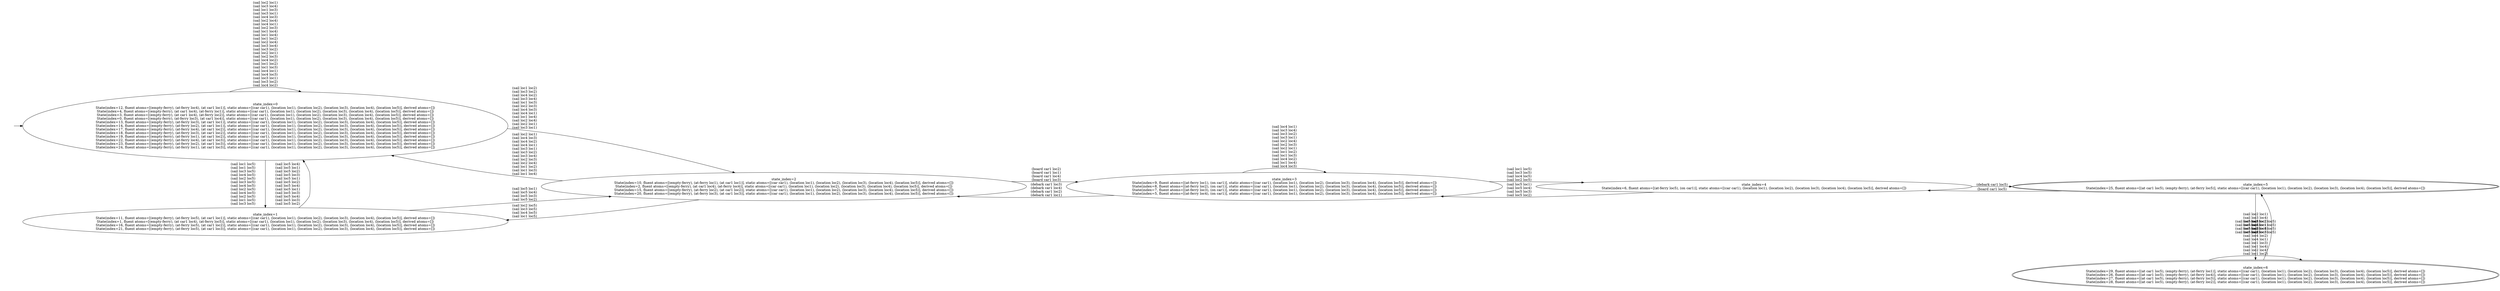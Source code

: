 digraph {
rankdir="LR"
s0[label="state_index=0
State(index=12, fluent atoms=[(empty-ferry), (at-ferry loc4), (at car1 loc1)], static atoms=[(car car1), (location loc1), (location loc2), (location loc3), (location loc4), (location loc5)], derived atoms=[])
State(index=4, fluent atoms=[(empty-ferry), (at car1 loc4), (at-ferry loc1)], static atoms=[(car car1), (location loc1), (location loc2), (location loc3), (location loc4), (location loc5)], derived atoms=[])
State(index=3, fluent atoms=[(empty-ferry), (at car1 loc4), (at-ferry loc2)], static atoms=[(car car1), (location loc1), (location loc2), (location loc3), (location loc4), (location loc5)], derived atoms=[])
State(index=0, fluent atoms=[(empty-ferry), (at-ferry loc3), (at car1 loc4)], static atoms=[(car car1), (location loc1), (location loc2), (location loc3), (location loc4), (location loc5)], derived atoms=[])
State(index=13, fluent atoms=[(empty-ferry), (at-ferry loc3), (at car1 loc1)], static atoms=[(car car1), (location loc1), (location loc2), (location loc3), (location loc4), (location loc5)], derived atoms=[])
State(index=14, fluent atoms=[(empty-ferry), (at-ferry loc2), (at car1 loc1)], static atoms=[(car car1), (location loc1), (location loc2), (location loc3), (location loc4), (location loc5)], derived atoms=[])
State(index=17, fluent atoms=[(empty-ferry), (at-ferry loc4), (at car1 loc2)], static atoms=[(car car1), (location loc1), (location loc2), (location loc3), (location loc4), (location loc5)], derived atoms=[])
State(index=18, fluent atoms=[(empty-ferry), (at-ferry loc3), (at car1 loc2)], static atoms=[(car car1), (location loc1), (location loc2), (location loc3), (location loc4), (location loc5)], derived atoms=[])
State(index=19, fluent atoms=[(empty-ferry), (at-ferry loc1), (at car1 loc2)], static atoms=[(car car1), (location loc1), (location loc2), (location loc3), (location loc4), (location loc5)], derived atoms=[])
State(index=22, fluent atoms=[(empty-ferry), (at-ferry loc4), (at car1 loc3)], static atoms=[(car car1), (location loc1), (location loc2), (location loc3), (location loc4), (location loc5)], derived atoms=[])
State(index=23, fluent atoms=[(empty-ferry), (at-ferry loc2), (at car1 loc3)], static atoms=[(car car1), (location loc1), (location loc2), (location loc3), (location loc4), (location loc5)], derived atoms=[])
State(index=24, fluent atoms=[(empty-ferry), (at-ferry loc1), (at car1 loc3)], static atoms=[(car car1), (location loc1), (location loc2), (location loc3), (location loc4), (location loc5)], derived atoms=[])
"]
s1[label="state_index=1
State(index=11, fluent atoms=[(empty-ferry), (at-ferry loc5), (at car1 loc1)], static atoms=[(car car1), (location loc1), (location loc2), (location loc3), (location loc4), (location loc5)], derived atoms=[])
State(index=1, fluent atoms=[(empty-ferry), (at car1 loc4), (at-ferry loc5)], static atoms=[(car car1), (location loc1), (location loc2), (location loc3), (location loc4), (location loc5)], derived atoms=[])
State(index=16, fluent atoms=[(empty-ferry), (at-ferry loc5), (at car1 loc2)], static atoms=[(car car1), (location loc1), (location loc2), (location loc3), (location loc4), (location loc5)], derived atoms=[])
State(index=21, fluent atoms=[(empty-ferry), (at-ferry loc5), (at car1 loc3)], static atoms=[(car car1), (location loc1), (location loc2), (location loc3), (location loc4), (location loc5)], derived atoms=[])
"]
s2[label="state_index=2
State(index=10, fluent atoms=[(empty-ferry), (at-ferry loc1), (at car1 loc1)], static atoms=[(car car1), (location loc1), (location loc2), (location loc3), (location loc4), (location loc5)], derived atoms=[])
State(index=2, fluent atoms=[(empty-ferry), (at car1 loc4), (at-ferry loc4)], static atoms=[(car car1), (location loc1), (location loc2), (location loc3), (location loc4), (location loc5)], derived atoms=[])
State(index=15, fluent atoms=[(empty-ferry), (at-ferry loc2), (at car1 loc2)], static atoms=[(car car1), (location loc1), (location loc2), (location loc3), (location loc4), (location loc5)], derived atoms=[])
State(index=20, fluent atoms=[(empty-ferry), (at-ferry loc3), (at car1 loc3)], static atoms=[(car car1), (location loc1), (location loc2), (location loc3), (location loc4), (location loc5)], derived atoms=[])
"]
s3[label="state_index=3
State(index=9, fluent atoms=[(at-ferry loc1), (on car1)], static atoms=[(car car1), (location loc1), (location loc2), (location loc3), (location loc4), (location loc5)], derived atoms=[])
State(index=8, fluent atoms=[(at-ferry loc2), (on car1)], static atoms=[(car car1), (location loc1), (location loc2), (location loc3), (location loc4), (location loc5)], derived atoms=[])
State(index=7, fluent atoms=[(at-ferry loc3), (on car1)], static atoms=[(car car1), (location loc1), (location loc2), (location loc3), (location loc4), (location loc5)], derived atoms=[])
State(index=5, fluent atoms=[(at-ferry loc4), (on car1)], static atoms=[(car car1), (location loc1), (location loc2), (location loc3), (location loc4), (location loc5)], derived atoms=[])
"]
s4[label="state_index=4
State(index=6, fluent atoms=[(at-ferry loc5), (on car1)], static atoms=[(car car1), (location loc1), (location loc2), (location loc3), (location loc4), (location loc5)], derived atoms=[])
"]
s5[peripheries=2,label="state_index=5
State(index=25, fluent atoms=[(at car1 loc5), (empty-ferry), (at-ferry loc5)], static atoms=[(car car1), (location loc1), (location loc2), (location loc3), (location loc4), (location loc5)], derived atoms=[])
"]
s6[peripheries=2,label="state_index=6
State(index=29, fluent atoms=[(at car1 loc5), (empty-ferry), (at-ferry loc1)], static atoms=[(car car1), (location loc1), (location loc2), (location loc3), (location loc4), (location loc5)], derived atoms=[])
State(index=26, fluent atoms=[(at car1 loc5), (empty-ferry), (at-ferry loc4)], static atoms=[(car car1), (location loc1), (location loc2), (location loc3), (location loc4), (location loc5)], derived atoms=[])
State(index=27, fluent atoms=[(at car1 loc5), (empty-ferry), (at-ferry loc3)], static atoms=[(car car1), (location loc1), (location loc2), (location loc3), (location loc4), (location loc5)], derived atoms=[])
State(index=28, fluent atoms=[(at car1 loc5), (empty-ferry), (at-ferry loc2)], static atoms=[(car car1), (location loc1), (location loc2), (location loc3), (location loc4), (location loc5)], derived atoms=[])
"]
Dangling [ label = "", style = invis ]
{ rank = same; Dangling }
Dangling -> s0
{ rank = same; s0,s1}
{ rank = same; s2}
{ rank = same; s3}
{ rank = same; s4}
{ rank = same; s5,s6}
s0->s0 [label="(sail loc2 loc1)
(sail loc3 loc4)
(sail loc1 loc3)
(sail loc3 loc1)
(sail loc4 loc3)
(sail loc2 loc4)
(sail loc4 loc1)
(sail loc2 loc3)
(sail loc1 loc4)
(sail loc1 loc4)
(sail loc1 loc2)
(sail loc2 loc4)
(sail loc3 loc4)
(sail loc3 loc2)
(sail loc2 loc1)
(sail loc2 loc3)
(sail loc4 loc2)
(sail loc1 loc2)
(sail loc1 loc3)
(sail loc4 loc1)
(sail loc4 loc3)
(sail loc3 loc1)
(sail loc3 loc2)
(sail loc4 loc2)
"]
s0->s1 [label="(sail loc1 loc5)
(sail loc1 loc5)
(sail loc3 loc5)
(sail loc4 loc5)
(sail loc2 loc5)
(sail loc3 loc5)
(sail loc4 loc5)
(sail loc2 loc5)
(sail loc4 loc5)
(sail loc2 loc5)
(sail loc1 loc5)
(sail loc3 loc5)
"]
s0->s2 [label="(sail loc1 loc2)
(sail loc3 loc2)
(sail loc4 loc2)
(sail loc3 loc4)
(sail loc1 loc3)
(sail loc2 loc3)
(sail loc4 loc3)
(sail loc4 loc1)
(sail loc1 loc4)
(sail loc2 loc4)
(sail loc2 loc1)
(sail loc3 loc1)
"]
s1->s0 [label="(sail loc5 loc4)
(sail loc5 loc1)
(sail loc5 loc2)
(sail loc5 loc3)
(sail loc5 loc1)
(sail loc5 loc2)
(sail loc5 loc4)
(sail loc5 loc1)
(sail loc5 loc3)
(sail loc5 loc4)
(sail loc5 loc3)
(sail loc5 loc2)
"]
s1->s2 [label="(sail loc5 loc1)
(sail loc5 loc4)
(sail loc5 loc3)
(sail loc5 loc2)
"]
s2->s0 [label="(sail loc2 loc1)
(sail loc4 loc3)
(sail loc4 loc2)
(sail loc4 loc1)
(sail loc3 loc1)
(sail loc3 loc2)
(sail loc3 loc4)
(sail loc2 loc3)
(sail loc2 loc4)
(sail loc1 loc2)
(sail loc1 loc3)
(sail loc1 loc4)
"]
s2->s1 [label="(sail loc2 loc5)
(sail loc3 loc5)
(sail loc4 loc5)
(sail loc1 loc5)
"]
s2->s3 [label="(board car1 loc2)
(board car1 loc1)
(board car1 loc4)
(board car1 loc3)
"]
s3->s2 [label="(debark car1 loc3)
(debark car1 loc4)
(debark car1 loc2)
(debark car1 loc1)
"]
s3->s3 [label="(sail loc4 loc1)
(sail loc3 loc4)
(sail loc3 loc2)
(sail loc3 loc1)
(sail loc2 loc4)
(sail loc2 loc3)
(sail loc2 loc1)
(sail loc1 loc2)
(sail loc1 loc3)
(sail loc4 loc2)
(sail loc1 loc4)
(sail loc4 loc3)
"]
s3->s4 [label="(sail loc1 loc5)
(sail loc3 loc5)
(sail loc4 loc5)
(sail loc2 loc5)
"]
s4->s3 [label="(sail loc5 loc1)
(sail loc5 loc4)
(sail loc5 loc3)
(sail loc5 loc2)
"]
s4->s5 [label="(debark car1 loc5)
"]
s5->s4 [label="(board car1 loc5)
"]
s5->s6 [label="(sail loc5 loc1)
(sail loc5 loc4)
(sail loc5 loc3)
(sail loc5 loc2)
"]
s6->s5 [label="(sail loc2 loc5)
(sail loc1 loc5)
(sail loc4 loc5)
(sail loc3 loc5)
"]
s6->s6 [label="(sail loc2 loc1)
(sail loc3 loc4)
(sail loc3 loc2)
(sail loc3 loc1)
(sail loc2 loc3)
(sail loc4 loc3)
(sail loc4 loc2)
(sail loc4 loc1)
(sail loc1 loc3)
(sail loc1 loc4)
(sail loc2 loc4)
(sail loc1 loc2)
"]
}

